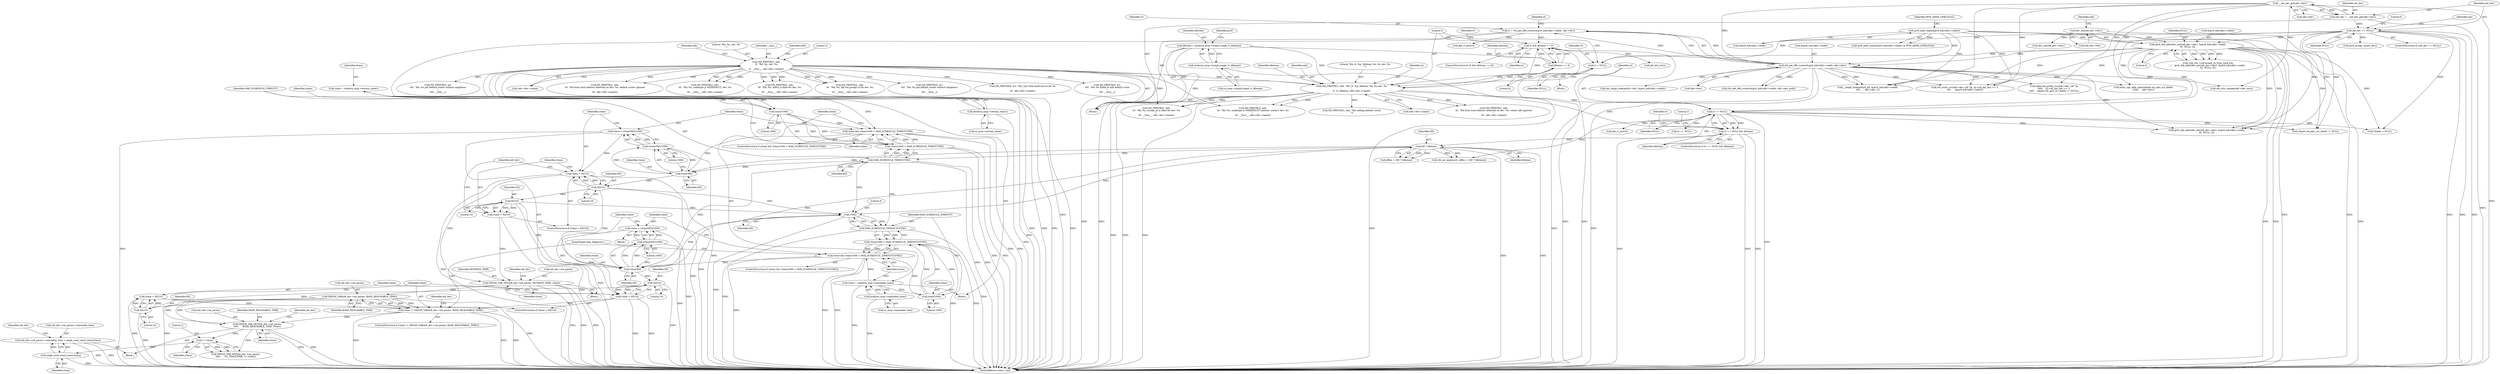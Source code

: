 digraph "0_linux_6fd99094de2b83d1d4c8457f2c83483b2828e75a@API" {
"1000707" [label="(Call,in6_dev->nd_parms->reachable_time = neigh_rand_reach_time(rtime))"];
"1000713" [label="(Call,neigh_rand_reach_time(rtime))"];
"1000704" [label="(Call,3 * rtime)"];
"1000693" [label="(Call,NEIGH_VAR_SET(in6_dev->nd_parms,\n\t\t\t\t\t      BASE_REACHABLE_TIME, rtime))"];
"1000687" [label="(Call,NEIGH_VAR(in6_dev->nd_parms, BASE_REACHABLE_TIME))"];
"1000633" [label="(Call,NEIGH_VAR_SET(in6_dev->nd_parms, RETRANS_TIME, rtime))"];
"1000628" [label="(Call,rtime = HZ/10)"];
"1000630" [label="(Call,HZ/10)"];
"1000625" [label="(Call,HZ/10)"];
"1000618" [label="(Call,rtime*HZ)"];
"1000605" [label="(Call,rtime && rtime/1000 < MAX_SCHEDULE_TIMEOUT/HZ)"];
"1000598" [label="(Call,rtime = ntohl(ra_msg->retrans_timer))"];
"1000600" [label="(Call,ntohl(ra_msg->retrans_timer))"];
"1000608" [label="(Call,rtime/1000)"];
"1000607" [label="(Call,rtime/1000 < MAX_SCHEDULE_TIMEOUT/HZ)"];
"1000611" [label="(Call,MAX_SCHEDULE_TIMEOUT/HZ)"];
"1000538" [label="(Call,HZ * lifetime)"];
"1000453" [label="(Call,rt == NULL && lifetime)"];
"1000454" [label="(Call,rt == NULL)"];
"1000441" [label="(Call,ND_PRINTK(3, info, \"RA: rt: %p  lifetime: %d, for dev: %s\n\",\n\t\t  rt, lifetime, skb->dev->name))"];
"1000154" [label="(Call,ND_PRINTK(2, info,\n\t\t  \"RA: %s, dev: %s\n\",\n\t\t  __func__, skb->dev->name))"];
"1000430" [label="(Call,rt && lifetime == 0)"];
"1000391" [label="(Call,rt = rt6_get_dflt_router(&ipv6_hdr(skb)->saddr, skb->dev))"];
"1000393" [label="(Call,rt6_get_dflt_router(&ipv6_hdr(skb)->saddr, skb->dev))"];
"1000167" [label="(Call,ipv6_addr_type(&ipv6_hdr(skb)->saddr))"];
"1000339" [label="(Call,ipv6_chk_addr(dev_net(in6_dev->dev), &ipv6_hdr(skb)->saddr,\n\t\t\t  NULL, 0))"];
"1000340" [label="(Call,dev_net(in6_dev->dev))"];
"1000209" [label="(Call,in6_dev == NULL)"];
"1000202" [label="(Call,in6_dev = __in6_dev_get(skb->dev))"];
"1000204" [label="(Call,__in6_dev_get(skb->dev))"];
"1000432" [label="(Call,lifetime == 0)"];
"1000362" [label="(Call,lifetime = ntohs(ra_msg->icmph.icmp6_rt_lifetime))"];
"1000364" [label="(Call,ntohs(ra_msg->icmph.icmp6_rt_lifetime))"];
"1000438" [label="(Call,rt = NULL)"];
"1000623" [label="(Call,rtime < HZ/10)"];
"1000615" [label="(Call,rtime = (rtime*HZ)/1000)"];
"1000617" [label="(Call,(rtime*HZ)/1000)"];
"1000685" [label="(Call,rtime != NEIGH_VAR(in6_dev->nd_parms, BASE_REACHABLE_TIME))"];
"1000679" [label="(Call,rtime = HZ/10)"];
"1000681" [label="(Call,HZ/10)"];
"1000676" [label="(Call,HZ/10)"];
"1000669" [label="(Call,rtime*HZ)"];
"1000654" [label="(Call,rtime && rtime/1000 < MAX_SCHEDULE_TIMEOUT/(3*HZ))"];
"1000647" [label="(Call,rtime = ntohl(ra_msg->reachable_time))"];
"1000649" [label="(Call,ntohl(ra_msg->reachable_time))"];
"1000657" [label="(Call,rtime/1000)"];
"1000656" [label="(Call,rtime/1000 < MAX_SCHEDULE_TIMEOUT/(3*HZ))"];
"1000660" [label="(Call,MAX_SCHEDULE_TIMEOUT/(3*HZ))"];
"1000662" [label="(Call,3*HZ)"];
"1000674" [label="(Call,rtime < HZ/10)"];
"1000666" [label="(Call,rtime = (rtime*HZ)/1000)"];
"1000668" [label="(Call,(rtime*HZ)/1000)"];
"1000365" [label="(Call,ra_msg->icmph.icmp6_rt_lifetime)"];
"1000723" [label="(JumpTarget,skip_linkparms:)"];
"1000667" [label="(Identifier,rtime)"];
"1000453" [label="(Call,rt == NULL && lifetime)"];
"1000391" [label="(Call,rt = rt6_get_dflt_router(&ipv6_hdr(skb)->saddr, skb->dev))"];
"1000699" [label="(Call,NEIGH_VAR_SET(in6_dev->nd_parms,\n\t\t\t\t\t      GC_STALETIME, 3 * rtime))"];
"1000681" [label="(Call,HZ/10)"];
"1000672" [label="(Literal,1000)"];
"1000340" [label="(Call,dev_net(in6_dev->dev))"];
"1000371" [label="(Identifier,pref)"];
"1000661" [label="(Identifier,MAX_SCHEDULE_TIMEOUT)"];
"1000622" [label="(ControlStructure,if (rtime < HZ/10))"];
"1000680" [label="(Identifier,rtime)"];
"1000686" [label="(Identifier,rtime)"];
"1000362" [label="(Call,lifetime = ntohs(ra_msg->icmph.icmp6_rt_lifetime))"];
"1000363" [label="(Identifier,lifetime)"];
"1000628" [label="(Call,rtime = HZ/10)"];
"1000694" [label="(Call,in6_dev->nd_parms)"];
"1000819" [label="(Call,ND_PRINTK(2, info,\n\t\t\t  \"RA from local address detected on dev: %s: router info ignored.\n\",\n\t\t\t  skb->dev->name))"];
"1000684" [label="(ControlStructure,if (rtime != NEIGH_VAR(in6_dev->nd_parms, BASE_REACHABLE_TIME)))"];
"1000691" [label="(Identifier,BASE_REACHABLE_TIME)"];
"1000635" [label="(Identifier,in6_dev)"];
"1000675" [label="(Identifier,rtime)"];
"1000713" [label="(Call,neigh_rand_reach_time(rtime))"];
"1000352" [label="(Call,ND_PRINTK(2, info,\n\t\t\t  \"RA from local address detected on dev: %s: default router ignored\n\",\n\t\t\t  skb->dev->name))"];
"1000158" [label="(Identifier,__func__)"];
"1000403" [label="(Identifier,rt)"];
"1000601" [label="(Call,ra_msg->retrans_timer)"];
"1000444" [label="(Literal,\"RA: rt: %p  lifetime: %d, for dev: %s\n\")"];
"1000154" [label="(Call,ND_PRINTK(2, info,\n\t\t  \"RA: %s, dev: %s\n\",\n\t\t  __func__, skb->dev->name))"];
"1000436" [label="(Call,ip6_del_rt(rt))"];
"1000608" [label="(Call,rtime/1000)"];
"1000688" [label="(Call,in6_dev->nd_parms)"];
"1000658" [label="(Identifier,rtime)"];
"1000806" [label="(Call,ipv6_chk_addr(dev_net(in6_dev->dev), &ipv6_hdr(skb)->saddr,\n\t\t\t  NULL, 0))"];
"1000632" [label="(Literal,10)"];
"1000614" [label="(Block,)"];
"1000433" [label="(Identifier,lifetime)"];
"1000615" [label="(Call,rtime = (rtime*HZ)/1000)"];
"1000900" [label="(Call,rt6_route_rcv(skb->dev, (u8 *)p, (p->nd_opt_len) << 3,\n\t\t\t\t      &ipv6_hdr(skb)->saddr))"];
"1000226" [label="(Identifier,opt)"];
"1000625" [label="(Call,HZ/10)"];
"1000437" [label="(Identifier,rt)"];
"1000605" [label="(Call,rtime && rtime/1000 < MAX_SCHEDULE_TIMEOUT/HZ)"];
"1000705" [label="(Literal,3)"];
"1000683" [label="(Literal,10)"];
"1000650" [label="(Call,ra_msg->reachable_time)"];
"1000666" [label="(Call,rtime = (rtime*HZ)/1000)"];
"1000620" [label="(Identifier,HZ)"];
"1000455" [label="(Identifier,rt)"];
"1000611" [label="(Call,MAX_SCHEDULE_TIMEOUT/HZ)"];
"1000454" [label="(Call,rt == NULL)"];
"1000204" [label="(Call,__in6_dev_get(skb->dev))"];
"1000787" [label="(Call,ND_PRINTK(2, info,\n\t\t\t  \"RA: %s, accept_ra is false for dev: %s\n\",\n\t\t\t  __func__, skb->dev->name))"];
"1000634" [label="(Call,in6_dev->nd_parms)"];
"1000421" [label="(Call,ND_PRINTK(0, err,\n\t\t\t\t  \"RA: %s got default router without neighbour\n\",\n\t\t\t\t  __func__))"];
"1000435" [label="(Block,)"];
"1000630" [label="(Call,HZ/10)"];
"1000205" [label="(Call,skb->dev)"];
"1000677" [label="(Identifier,HZ)"];
"1000708" [label="(Call,in6_dev->nd_parms->reachable_time)"];
"1000173" [label="(Identifier,IPV6_ADDR_LINKLOCAL)"];
"1000432" [label="(Call,lifetime == 0)"];
"1000637" [label="(Identifier,RETRANS_TIME)"];
"1000623" [label="(Call,rtime < HZ/10)"];
"1001104" [label="(MethodReturn,static void)"];
"1000536" [label="(Call,jiffies + (HZ * lifetime))"];
"1000434" [label="(Literal,0)"];
"1000459" [label="(Call,ND_PRINTK(3, info, \"RA: adding default router\n\"))"];
"1000687" [label="(Call,NEIGH_VAR(in6_dev->nd_parms, BASE_REACHABLE_TIME))"];
"1000112" [label="(Block,)"];
"1000159" [label="(Call,skb->dev->name)"];
"1000349" [label="(Identifier,NULL)"];
"1000607" [label="(Call,rtime/1000 < MAX_SCHEDULE_TIMEOUT/HZ)"];
"1000238" [label="(Call,ipv6_accept_ra(in6_dev))"];
"1000259" [label="(Call,ND_PRINTK(2, info,\n\t\t\t  \"RA: %s, nodetype is NODEFAULT, dev: %s\n\",\n\t\t\t  __func__, skb->dev->name))"];
"1000618" [label="(Call,rtime*HZ)"];
"1000344" [label="(Call,&ipv6_hdr(skb)->saddr)"];
"1000633" [label="(Call,NEIGH_VAR_SET(in6_dev->nd_parms, RETRANS_TIME, rtime))"];
"1000697" [label="(Identifier,BASE_REACHABLE_TIME)"];
"1000617" [label="(Call,(rtime*HZ)/1000)"];
"1000671" [label="(Identifier,HZ)"];
"1000669" [label="(Call,rtime*HZ)"];
"1000674" [label="(Call,rtime < HZ/10)"];
"1000682" [label="(Identifier,HZ)"];
"1000209" [label="(Call,in6_dev == NULL)"];
"1000393" [label="(Call,rt6_get_dflt_router(&ipv6_hdr(skb)->saddr, skb->dev))"];
"1000613" [label="(Identifier,HZ)"];
"1000430" [label="(Call,rt && lifetime == 0)"];
"1000438" [label="(Call,rt = NULL)"];
"1000446" [label="(Identifier,lifetime)"];
"1000659" [label="(Literal,1000)"];
"1000695" [label="(Identifier,in6_dev)"];
"1000664" [label="(Identifier,HZ)"];
"1000807" [label="(Call,dev_net(in6_dev->dev))"];
"1000439" [label="(Identifier,rt)"];
"1000443" [label="(Identifier,info)"];
"1000685" [label="(Call,rtime != NEIGH_VAR(in6_dev->nd_parms, BASE_REACHABLE_TIME))"];
"1000663" [label="(Literal,3)"];
"1000392" [label="(Identifier,rt)"];
"1000332" [label="(Call,!in6_dev->cnf.accept_ra_from_local &&\n\t    ipv6_chk_addr(dev_net(in6_dev->dev), &ipv6_hdr(skb)->saddr,\n\t\t\t  NULL, 0))"];
"1000631" [label="(Identifier,HZ)"];
"1000616" [label="(Identifier,rtime)"];
"1000692" [label="(Block,)"];
"1000599" [label="(Identifier,rtime)"];
"1000166" [label="(Call,ipv6_addr_type(&ipv6_hdr(skb)->saddr) & IPV6_ADDR_LINKLOCAL)"];
"1000426" [label="(Call,ip6_rt_put(rt))"];
"1000629" [label="(Identifier,rtime)"];
"1000431" [label="(Identifier,rt)"];
"1000407" [label="(Call,dst_neigh_lookup(&rt->dst, &ipv6_hdr(skb)->saddr))"];
"1000701" [label="(Identifier,in6_dev)"];
"1000208" [label="(ControlStructure,if (in6_dev == NULL))"];
"1000156" [label="(Identifier,info)"];
"1000320" [label="(Call,ND_PRINTK(2, info,\n\t\t\t  \"RA: %s, defrtr is false for dev: %s\n\",\n\t\t\t  __func__, skb->dev->name))"];
"1000457" [label="(Identifier,lifetime)"];
"1000627" [label="(Literal,10)"];
"1000211" [label="(Identifier,NULL)"];
"1000241" [label="(Call,ND_PRINTK(2, info,\n\t\t\t  \"RA: %s, did not accept ra for dev: %s\n\",\n\t\t\t  __func__, skb->dev->name))"];
"1000704" [label="(Call,3 * rtime)"];
"1000626" [label="(Identifier,HZ)"];
"1000656" [label="(Call,rtime/1000 < MAX_SCHEDULE_TIMEOUT/(3*HZ))"];
"1000210" [label="(Identifier,in6_dev)"];
"1000670" [label="(Identifier,rtime)"];
"1000660" [label="(Call,MAX_SCHEDULE_TIMEOUT/(3*HZ))"];
"1000673" [label="(ControlStructure,if (rtime < HZ/10))"];
"1000442" [label="(Literal,3)"];
"1000214" [label="(Literal,0)"];
"1000364" [label="(Call,ntohs(ra_msg->icmph.icmp6_rt_lifetime))"];
"1000609" [label="(Identifier,rtime)"];
"1000203" [label="(Identifier,in6_dev)"];
"1000717" [label="(Identifier,in6_dev)"];
"1000706" [label="(Identifier,rtime)"];
"1000155" [label="(Literal,2)"];
"1000171" [label="(Identifier,skb)"];
"1000202" [label="(Call,in6_dev = __in6_dev_get(skb->dev))"];
"1000429" [label="(ControlStructure,if (rt && lifetime == 0))"];
"1000624" [label="(Identifier,rtime)"];
"1000460" [label="(Literal,3)"];
"1000399" [label="(Call,skb->dev)"];
"1001098" [label="(Call,ip6_rt_put(rt))"];
"1000963" [label="(Call,addrconf_prefix_rcv(skb->dev, (u8 *)p,\n\t\t\t\t\t    (p->nd_opt_len) << 3,\n\t\t\t\t\t    ndopts.nd_opts_src_lladdr != NULL))"];
"1000619" [label="(Identifier,rtime)"];
"1000729" [label="(Call,__neigh_lookup(&nd_tbl, &ipv6_hdr(skb)->saddr,\n\t\t\t\t       skb->dev, 1))"];
"1000452" [label="(ControlStructure,if (rt == NULL && lifetime))"];
"1000503" [label="(Call,ND_PRINTK(0, err,\n\t\t\t\t  \"RA: %s got default router without neighbour\n\",\n\t\t\t\t  __func__))"];
"1000456" [label="(Identifier,NULL)"];
"1000641" [label="(Identifier,in6_dev)"];
"1000648" [label="(Identifier,rtime)"];
"1000638" [label="(Identifier,rtime)"];
"1000476" [label="(Call,rt == NULL)"];
"1000539" [label="(Identifier,HZ)"];
"1000394" [label="(Call,&ipv6_hdr(skb)->saddr)"];
"1000600" [label="(Call,ntohl(ra_msg->retrans_timer))"];
"1000655" [label="(Identifier,rtime)"];
"1000465" [label="(Call,rt6_add_dflt_router(&ipv6_hdr(skb)->saddr, skb->dev, pref))"];
"1000654" [label="(Call,rtime && rtime/1000 < MAX_SCHEDULE_TIMEOUT/(3*HZ))"];
"1000157" [label="(Literal,\"RA: %s, dev: %s\n\")"];
"1000347" [label="(Identifier,skb)"];
"1000167" [label="(Call,ipv6_addr_type(&ipv6_hdr(skb)->saddr))"];
"1000604" [label="(ControlStructure,if (rtime && rtime/1000 < MAX_SCHEDULE_TIMEOUT/HZ))"];
"1000447" [label="(Call,skb->dev->name)"];
"1000714" [label="(Identifier,rtime)"];
"1000693" [label="(Call,NEIGH_VAR_SET(in6_dev->nd_parms,\n\t\t\t\t\t      BASE_REACHABLE_TIME, rtime))"];
"1000925" [label="(Call,ND_PRINTK(2, info,\n\t\t\t  \"RA: %s, nodetype is NODEFAULT (interior routes), dev: %s\n\",\n\t\t\t  __func__, skb->dev->name))"];
"1000657" [label="(Call,rtime/1000)"];
"1000649" [label="(Call,ntohl(ra_msg->reachable_time))"];
"1000647" [label="(Call,rtime = ntohl(ra_msg->reachable_time))"];
"1000213" [label="(Call,ND_PRINTK(0, err, \"RA: can't find inet6 device for %s\n\",\n\t\t\t  skb->dev->name))"];
"1000440" [label="(Identifier,NULL)"];
"1000534" [label="(Call,rt6_set_expires(rt, jiffies + (HZ * lifetime)))"];
"1000480" [label="(Call,ND_PRINTK(0, err,\n\t\t\t\t  \"RA: %s failed to add default route\n\",\n\t\t\t\t  __func__))"];
"1000668" [label="(Call,(rtime*HZ)/1000)"];
"1000662" [label="(Call,3*HZ)"];
"1000975" [label="(Call,ndopts.nd_opts_src_lladdr != NULL)"];
"1000168" [label="(Call,&ipv6_hdr(skb)->saddr)"];
"1001055" [label="(Call,rt6_mtu_change(skb->dev, mtu))"];
"1000441" [label="(Call,ND_PRINTK(3, info, \"RA: rt: %p  lifetime: %d, for dev: %s\n\",\n\t\t  rt, lifetime, skb->dev->name))"];
"1000621" [label="(Literal,1000)"];
"1000707" [label="(Call,in6_dev->nd_parms->reachable_time = neigh_rand_reach_time(rtime))"];
"1000679" [label="(Call,rtime = HZ/10)"];
"1000540" [label="(Identifier,lifetime)"];
"1000610" [label="(Literal,1000)"];
"1000339" [label="(Call,ipv6_chk_addr(dev_net(in6_dev->dev), &ipv6_hdr(skb)->saddr,\n\t\t\t  NULL, 0))"];
"1000350" [label="(Literal,0)"];
"1000698" [label="(Identifier,rtime)"];
"1000598" [label="(Call,rtime = ntohl(ra_msg->retrans_timer))"];
"1000676" [label="(Call,HZ/10)"];
"1000606" [label="(Identifier,rtime)"];
"1000596" [label="(Block,)"];
"1000745" [label="(Call,*lladdr = NULL)"];
"1000538" [label="(Call,HZ * lifetime)"];
"1000445" [label="(Identifier,rt)"];
"1000665" [label="(Block,)"];
"1000341" [label="(Call,in6_dev->dev)"];
"1000612" [label="(Identifier,MAX_SCHEDULE_TIMEOUT)"];
"1000518" [label="(Identifier,rt)"];
"1000678" [label="(Literal,10)"];
"1000653" [label="(ControlStructure,if (rtime && rtime/1000 < MAX_SCHEDULE_TIMEOUT/(3*HZ)))"];
"1000755" [label="(Call,ndisc_opt_addr_data(ndopts.nd_opts_src_lladdr,\n\t\t\t\t\t\t     skb->dev))"];
"1000707" -> "1000692"  [label="AST: "];
"1000707" -> "1000713"  [label="CFG: "];
"1000708" -> "1000707"  [label="AST: "];
"1000713" -> "1000707"  [label="AST: "];
"1000717" -> "1000707"  [label="CFG: "];
"1000707" -> "1001104"  [label="DDG: "];
"1000707" -> "1001104"  [label="DDG: "];
"1000713" -> "1000707"  [label="DDG: "];
"1000713" -> "1000714"  [label="CFG: "];
"1000714" -> "1000713"  [label="AST: "];
"1000713" -> "1001104"  [label="DDG: "];
"1000704" -> "1000713"  [label="DDG: "];
"1000704" -> "1000699"  [label="AST: "];
"1000704" -> "1000706"  [label="CFG: "];
"1000705" -> "1000704"  [label="AST: "];
"1000706" -> "1000704"  [label="AST: "];
"1000699" -> "1000704"  [label="CFG: "];
"1000704" -> "1000699"  [label="DDG: "];
"1000704" -> "1000699"  [label="DDG: "];
"1000693" -> "1000704"  [label="DDG: "];
"1000693" -> "1000692"  [label="AST: "];
"1000693" -> "1000698"  [label="CFG: "];
"1000694" -> "1000693"  [label="AST: "];
"1000697" -> "1000693"  [label="AST: "];
"1000698" -> "1000693"  [label="AST: "];
"1000701" -> "1000693"  [label="CFG: "];
"1000693" -> "1001104"  [label="DDG: "];
"1000693" -> "1001104"  [label="DDG: "];
"1000687" -> "1000693"  [label="DDG: "];
"1000687" -> "1000693"  [label="DDG: "];
"1000685" -> "1000693"  [label="DDG: "];
"1000693" -> "1000699"  [label="DDG: "];
"1000687" -> "1000685"  [label="AST: "];
"1000687" -> "1000691"  [label="CFG: "];
"1000688" -> "1000687"  [label="AST: "];
"1000691" -> "1000687"  [label="AST: "];
"1000685" -> "1000687"  [label="CFG: "];
"1000687" -> "1001104"  [label="DDG: "];
"1000687" -> "1001104"  [label="DDG: "];
"1000687" -> "1000685"  [label="DDG: "];
"1000687" -> "1000685"  [label="DDG: "];
"1000633" -> "1000687"  [label="DDG: "];
"1000633" -> "1000614"  [label="AST: "];
"1000633" -> "1000638"  [label="CFG: "];
"1000634" -> "1000633"  [label="AST: "];
"1000637" -> "1000633"  [label="AST: "];
"1000638" -> "1000633"  [label="AST: "];
"1000641" -> "1000633"  [label="CFG: "];
"1000633" -> "1001104"  [label="DDG: "];
"1000633" -> "1001104"  [label="DDG: "];
"1000633" -> "1001104"  [label="DDG: "];
"1000628" -> "1000633"  [label="DDG: "];
"1000623" -> "1000633"  [label="DDG: "];
"1000628" -> "1000622"  [label="AST: "];
"1000628" -> "1000630"  [label="CFG: "];
"1000629" -> "1000628"  [label="AST: "];
"1000630" -> "1000628"  [label="AST: "];
"1000635" -> "1000628"  [label="CFG: "];
"1000628" -> "1001104"  [label="DDG: "];
"1000630" -> "1000628"  [label="DDG: "];
"1000630" -> "1000628"  [label="DDG: "];
"1000630" -> "1000632"  [label="CFG: "];
"1000631" -> "1000630"  [label="AST: "];
"1000632" -> "1000630"  [label="AST: "];
"1000630" -> "1001104"  [label="DDG: "];
"1000625" -> "1000630"  [label="DDG: "];
"1000630" -> "1000662"  [label="DDG: "];
"1000630" -> "1000669"  [label="DDG: "];
"1000625" -> "1000623"  [label="AST: "];
"1000625" -> "1000627"  [label="CFG: "];
"1000626" -> "1000625"  [label="AST: "];
"1000627" -> "1000625"  [label="AST: "];
"1000623" -> "1000625"  [label="CFG: "];
"1000625" -> "1001104"  [label="DDG: "];
"1000625" -> "1000623"  [label="DDG: "];
"1000625" -> "1000623"  [label="DDG: "];
"1000618" -> "1000625"  [label="DDG: "];
"1000625" -> "1000662"  [label="DDG: "];
"1000625" -> "1000669"  [label="DDG: "];
"1000618" -> "1000617"  [label="AST: "];
"1000618" -> "1000620"  [label="CFG: "];
"1000619" -> "1000618"  [label="AST: "];
"1000620" -> "1000618"  [label="AST: "];
"1000621" -> "1000618"  [label="CFG: "];
"1000618" -> "1000617"  [label="DDG: "];
"1000618" -> "1000617"  [label="DDG: "];
"1000605" -> "1000618"  [label="DDG: "];
"1000611" -> "1000618"  [label="DDG: "];
"1000538" -> "1000618"  [label="DDG: "];
"1000605" -> "1000604"  [label="AST: "];
"1000605" -> "1000606"  [label="CFG: "];
"1000605" -> "1000607"  [label="CFG: "];
"1000606" -> "1000605"  [label="AST: "];
"1000607" -> "1000605"  [label="AST: "];
"1000616" -> "1000605"  [label="CFG: "];
"1000648" -> "1000605"  [label="CFG: "];
"1000605" -> "1001104"  [label="DDG: "];
"1000605" -> "1001104"  [label="DDG: "];
"1000598" -> "1000605"  [label="DDG: "];
"1000608" -> "1000605"  [label="DDG: "];
"1000607" -> "1000605"  [label="DDG: "];
"1000607" -> "1000605"  [label="DDG: "];
"1000598" -> "1000596"  [label="AST: "];
"1000598" -> "1000600"  [label="CFG: "];
"1000599" -> "1000598"  [label="AST: "];
"1000600" -> "1000598"  [label="AST: "];
"1000606" -> "1000598"  [label="CFG: "];
"1000598" -> "1001104"  [label="DDG: "];
"1000600" -> "1000598"  [label="DDG: "];
"1000598" -> "1000608"  [label="DDG: "];
"1000600" -> "1000601"  [label="CFG: "];
"1000601" -> "1000600"  [label="AST: "];
"1000600" -> "1001104"  [label="DDG: "];
"1000608" -> "1000607"  [label="AST: "];
"1000608" -> "1000610"  [label="CFG: "];
"1000609" -> "1000608"  [label="AST: "];
"1000610" -> "1000608"  [label="AST: "];
"1000612" -> "1000608"  [label="CFG: "];
"1000608" -> "1000607"  [label="DDG: "];
"1000608" -> "1000607"  [label="DDG: "];
"1000607" -> "1000611"  [label="CFG: "];
"1000611" -> "1000607"  [label="AST: "];
"1000607" -> "1001104"  [label="DDG: "];
"1000607" -> "1001104"  [label="DDG: "];
"1000611" -> "1000607"  [label="DDG: "];
"1000611" -> "1000607"  [label="DDG: "];
"1000611" -> "1000613"  [label="CFG: "];
"1000612" -> "1000611"  [label="AST: "];
"1000613" -> "1000611"  [label="AST: "];
"1000611" -> "1001104"  [label="DDG: "];
"1000611" -> "1001104"  [label="DDG: "];
"1000538" -> "1000611"  [label="DDG: "];
"1000611" -> "1000660"  [label="DDG: "];
"1000611" -> "1000662"  [label="DDG: "];
"1000611" -> "1000669"  [label="DDG: "];
"1000538" -> "1000536"  [label="AST: "];
"1000538" -> "1000540"  [label="CFG: "];
"1000539" -> "1000538"  [label="AST: "];
"1000540" -> "1000538"  [label="AST: "];
"1000536" -> "1000538"  [label="CFG: "];
"1000538" -> "1001104"  [label="DDG: "];
"1000538" -> "1001104"  [label="DDG: "];
"1000538" -> "1000534"  [label="DDG: "];
"1000538" -> "1000534"  [label="DDG: "];
"1000538" -> "1000536"  [label="DDG: "];
"1000538" -> "1000536"  [label="DDG: "];
"1000453" -> "1000538"  [label="DDG: "];
"1000538" -> "1000662"  [label="DDG: "];
"1000538" -> "1000669"  [label="DDG: "];
"1000453" -> "1000452"  [label="AST: "];
"1000453" -> "1000454"  [label="CFG: "];
"1000453" -> "1000457"  [label="CFG: "];
"1000454" -> "1000453"  [label="AST: "];
"1000457" -> "1000453"  [label="AST: "];
"1000460" -> "1000453"  [label="CFG: "];
"1000518" -> "1000453"  [label="CFG: "];
"1000453" -> "1001104"  [label="DDG: "];
"1000453" -> "1001104"  [label="DDG: "];
"1000453" -> "1001104"  [label="DDG: "];
"1000454" -> "1000453"  [label="DDG: "];
"1000454" -> "1000453"  [label="DDG: "];
"1000441" -> "1000453"  [label="DDG: "];
"1000454" -> "1000456"  [label="CFG: "];
"1000455" -> "1000454"  [label="AST: "];
"1000456" -> "1000454"  [label="AST: "];
"1000457" -> "1000454"  [label="CFG: "];
"1000454" -> "1001104"  [label="DDG: "];
"1000441" -> "1000454"  [label="DDG: "];
"1000339" -> "1000454"  [label="DDG: "];
"1000209" -> "1000454"  [label="DDG: "];
"1000454" -> "1000476"  [label="DDG: "];
"1000454" -> "1000534"  [label="DDG: "];
"1000454" -> "1000745"  [label="DDG: "];
"1000454" -> "1000806"  [label="DDG: "];
"1000454" -> "1000975"  [label="DDG: "];
"1000454" -> "1001098"  [label="DDG: "];
"1000441" -> "1000112"  [label="AST: "];
"1000441" -> "1000447"  [label="CFG: "];
"1000442" -> "1000441"  [label="AST: "];
"1000443" -> "1000441"  [label="AST: "];
"1000444" -> "1000441"  [label="AST: "];
"1000445" -> "1000441"  [label="AST: "];
"1000446" -> "1000441"  [label="AST: "];
"1000447" -> "1000441"  [label="AST: "];
"1000455" -> "1000441"  [label="CFG: "];
"1000441" -> "1001104"  [label="DDG: "];
"1000441" -> "1001104"  [label="DDG: "];
"1000441" -> "1001104"  [label="DDG: "];
"1000154" -> "1000441"  [label="DDG: "];
"1000154" -> "1000441"  [label="DDG: "];
"1000430" -> "1000441"  [label="DDG: "];
"1000438" -> "1000441"  [label="DDG: "];
"1000432" -> "1000441"  [label="DDG: "];
"1000362" -> "1000441"  [label="DDG: "];
"1000441" -> "1000459"  [label="DDG: "];
"1000441" -> "1000787"  [label="DDG: "];
"1000441" -> "1000787"  [label="DDG: "];
"1000441" -> "1000819"  [label="DDG: "];
"1000441" -> "1000819"  [label="DDG: "];
"1000441" -> "1000925"  [label="DDG: "];
"1000441" -> "1000925"  [label="DDG: "];
"1000154" -> "1000112"  [label="AST: "];
"1000154" -> "1000159"  [label="CFG: "];
"1000155" -> "1000154"  [label="AST: "];
"1000156" -> "1000154"  [label="AST: "];
"1000157" -> "1000154"  [label="AST: "];
"1000158" -> "1000154"  [label="AST: "];
"1000159" -> "1000154"  [label="AST: "];
"1000171" -> "1000154"  [label="CFG: "];
"1000154" -> "1001104"  [label="DDG: "];
"1000154" -> "1001104"  [label="DDG: "];
"1000154" -> "1001104"  [label="DDG: "];
"1000154" -> "1001104"  [label="DDG: "];
"1000154" -> "1000213"  [label="DDG: "];
"1000154" -> "1000241"  [label="DDG: "];
"1000154" -> "1000241"  [label="DDG: "];
"1000154" -> "1000241"  [label="DDG: "];
"1000154" -> "1000259"  [label="DDG: "];
"1000154" -> "1000259"  [label="DDG: "];
"1000154" -> "1000259"  [label="DDG: "];
"1000154" -> "1000320"  [label="DDG: "];
"1000154" -> "1000320"  [label="DDG: "];
"1000154" -> "1000320"  [label="DDG: "];
"1000154" -> "1000352"  [label="DDG: "];
"1000154" -> "1000352"  [label="DDG: "];
"1000154" -> "1000421"  [label="DDG: "];
"1000154" -> "1000480"  [label="DDG: "];
"1000154" -> "1000503"  [label="DDG: "];
"1000154" -> "1000787"  [label="DDG: "];
"1000154" -> "1000925"  [label="DDG: "];
"1000430" -> "1000429"  [label="AST: "];
"1000430" -> "1000431"  [label="CFG: "];
"1000430" -> "1000432"  [label="CFG: "];
"1000431" -> "1000430"  [label="AST: "];
"1000432" -> "1000430"  [label="AST: "];
"1000437" -> "1000430"  [label="CFG: "];
"1000442" -> "1000430"  [label="CFG: "];
"1000430" -> "1001104"  [label="DDG: "];
"1000430" -> "1001104"  [label="DDG: "];
"1000391" -> "1000430"  [label="DDG: "];
"1000432" -> "1000430"  [label="DDG: "];
"1000432" -> "1000430"  [label="DDG: "];
"1000430" -> "1000436"  [label="DDG: "];
"1000391" -> "1000112"  [label="AST: "];
"1000391" -> "1000393"  [label="CFG: "];
"1000392" -> "1000391"  [label="AST: "];
"1000393" -> "1000391"  [label="AST: "];
"1000403" -> "1000391"  [label="CFG: "];
"1000391" -> "1001104"  [label="DDG: "];
"1000393" -> "1000391"  [label="DDG: "];
"1000393" -> "1000391"  [label="DDG: "];
"1000391" -> "1000426"  [label="DDG: "];
"1000393" -> "1000399"  [label="CFG: "];
"1000394" -> "1000393"  [label="AST: "];
"1000399" -> "1000393"  [label="AST: "];
"1000393" -> "1001104"  [label="DDG: "];
"1000393" -> "1001104"  [label="DDG: "];
"1000167" -> "1000393"  [label="DDG: "];
"1000339" -> "1000393"  [label="DDG: "];
"1000204" -> "1000393"  [label="DDG: "];
"1000393" -> "1000407"  [label="DDG: "];
"1000393" -> "1000465"  [label="DDG: "];
"1000393" -> "1000465"  [label="DDG: "];
"1000393" -> "1000729"  [label="DDG: "];
"1000393" -> "1000729"  [label="DDG: "];
"1000393" -> "1000755"  [label="DDG: "];
"1000393" -> "1000806"  [label="DDG: "];
"1000393" -> "1000900"  [label="DDG: "];
"1000393" -> "1000900"  [label="DDG: "];
"1000393" -> "1000963"  [label="DDG: "];
"1000393" -> "1001055"  [label="DDG: "];
"1000167" -> "1000166"  [label="AST: "];
"1000167" -> "1000168"  [label="CFG: "];
"1000168" -> "1000167"  [label="AST: "];
"1000173" -> "1000167"  [label="CFG: "];
"1000167" -> "1001104"  [label="DDG: "];
"1000167" -> "1000166"  [label="DDG: "];
"1000167" -> "1000339"  [label="DDG: "];
"1000167" -> "1000729"  [label="DDG: "];
"1000167" -> "1000806"  [label="DDG: "];
"1000167" -> "1000900"  [label="DDG: "];
"1000339" -> "1000332"  [label="AST: "];
"1000339" -> "1000350"  [label="CFG: "];
"1000340" -> "1000339"  [label="AST: "];
"1000344" -> "1000339"  [label="AST: "];
"1000349" -> "1000339"  [label="AST: "];
"1000350" -> "1000339"  [label="AST: "];
"1000332" -> "1000339"  [label="CFG: "];
"1000339" -> "1001104"  [label="DDG: "];
"1000339" -> "1001104"  [label="DDG: "];
"1000339" -> "1001104"  [label="DDG: "];
"1000339" -> "1000332"  [label="DDG: "];
"1000339" -> "1000332"  [label="DDG: "];
"1000339" -> "1000332"  [label="DDG: "];
"1000339" -> "1000332"  [label="DDG: "];
"1000340" -> "1000339"  [label="DDG: "];
"1000209" -> "1000339"  [label="DDG: "];
"1000339" -> "1000438"  [label="DDG: "];
"1000339" -> "1000729"  [label="DDG: "];
"1000339" -> "1000745"  [label="DDG: "];
"1000339" -> "1000806"  [label="DDG: "];
"1000339" -> "1000806"  [label="DDG: "];
"1000339" -> "1000900"  [label="DDG: "];
"1000339" -> "1000975"  [label="DDG: "];
"1000340" -> "1000341"  [label="CFG: "];
"1000341" -> "1000340"  [label="AST: "];
"1000347" -> "1000340"  [label="CFG: "];
"1000340" -> "1001104"  [label="DDG: "];
"1000340" -> "1000807"  [label="DDG: "];
"1000209" -> "1000208"  [label="AST: "];
"1000209" -> "1000211"  [label="CFG: "];
"1000210" -> "1000209"  [label="AST: "];
"1000211" -> "1000209"  [label="AST: "];
"1000214" -> "1000209"  [label="CFG: "];
"1000226" -> "1000209"  [label="CFG: "];
"1000209" -> "1001104"  [label="DDG: "];
"1000209" -> "1001104"  [label="DDG: "];
"1000209" -> "1001104"  [label="DDG: "];
"1000202" -> "1000209"  [label="DDG: "];
"1000209" -> "1000238"  [label="DDG: "];
"1000209" -> "1000438"  [label="DDG: "];
"1000209" -> "1000745"  [label="DDG: "];
"1000209" -> "1000806"  [label="DDG: "];
"1000209" -> "1000975"  [label="DDG: "];
"1000202" -> "1000112"  [label="AST: "];
"1000202" -> "1000204"  [label="CFG: "];
"1000203" -> "1000202"  [label="AST: "];
"1000204" -> "1000202"  [label="AST: "];
"1000210" -> "1000202"  [label="CFG: "];
"1000202" -> "1001104"  [label="DDG: "];
"1000204" -> "1000202"  [label="DDG: "];
"1000204" -> "1000205"  [label="CFG: "];
"1000205" -> "1000204"  [label="AST: "];
"1000204" -> "1001104"  [label="DDG: "];
"1000204" -> "1000729"  [label="DDG: "];
"1000204" -> "1000755"  [label="DDG: "];
"1000204" -> "1000900"  [label="DDG: "];
"1000204" -> "1000963"  [label="DDG: "];
"1000204" -> "1001055"  [label="DDG: "];
"1000432" -> "1000434"  [label="CFG: "];
"1000433" -> "1000432"  [label="AST: "];
"1000434" -> "1000432"  [label="AST: "];
"1000362" -> "1000432"  [label="DDG: "];
"1000362" -> "1000112"  [label="AST: "];
"1000362" -> "1000364"  [label="CFG: "];
"1000363" -> "1000362"  [label="AST: "];
"1000364" -> "1000362"  [label="AST: "];
"1000371" -> "1000362"  [label="CFG: "];
"1000362" -> "1001104"  [label="DDG: "];
"1000362" -> "1001104"  [label="DDG: "];
"1000364" -> "1000362"  [label="DDG: "];
"1000364" -> "1000365"  [label="CFG: "];
"1000365" -> "1000364"  [label="AST: "];
"1000364" -> "1001104"  [label="DDG: "];
"1000438" -> "1000435"  [label="AST: "];
"1000438" -> "1000440"  [label="CFG: "];
"1000439" -> "1000438"  [label="AST: "];
"1000440" -> "1000438"  [label="AST: "];
"1000442" -> "1000438"  [label="CFG: "];
"1000623" -> "1000622"  [label="AST: "];
"1000624" -> "1000623"  [label="AST: "];
"1000629" -> "1000623"  [label="CFG: "];
"1000635" -> "1000623"  [label="CFG: "];
"1000623" -> "1001104"  [label="DDG: "];
"1000623" -> "1001104"  [label="DDG: "];
"1000615" -> "1000623"  [label="DDG: "];
"1000615" -> "1000614"  [label="AST: "];
"1000615" -> "1000617"  [label="CFG: "];
"1000616" -> "1000615"  [label="AST: "];
"1000617" -> "1000615"  [label="AST: "];
"1000624" -> "1000615"  [label="CFG: "];
"1000615" -> "1001104"  [label="DDG: "];
"1000617" -> "1000615"  [label="DDG: "];
"1000617" -> "1000615"  [label="DDG: "];
"1000617" -> "1000621"  [label="CFG: "];
"1000621" -> "1000617"  [label="AST: "];
"1000617" -> "1001104"  [label="DDG: "];
"1000685" -> "1000684"  [label="AST: "];
"1000686" -> "1000685"  [label="AST: "];
"1000695" -> "1000685"  [label="CFG: "];
"1000723" -> "1000685"  [label="CFG: "];
"1000685" -> "1001104"  [label="DDG: "];
"1000685" -> "1001104"  [label="DDG: "];
"1000685" -> "1001104"  [label="DDG: "];
"1000679" -> "1000685"  [label="DDG: "];
"1000674" -> "1000685"  [label="DDG: "];
"1000679" -> "1000673"  [label="AST: "];
"1000679" -> "1000681"  [label="CFG: "];
"1000680" -> "1000679"  [label="AST: "];
"1000681" -> "1000679"  [label="AST: "];
"1000686" -> "1000679"  [label="CFG: "];
"1000679" -> "1001104"  [label="DDG: "];
"1000681" -> "1000679"  [label="DDG: "];
"1000681" -> "1000679"  [label="DDG: "];
"1000681" -> "1000683"  [label="CFG: "];
"1000682" -> "1000681"  [label="AST: "];
"1000683" -> "1000681"  [label="AST: "];
"1000681" -> "1001104"  [label="DDG: "];
"1000676" -> "1000681"  [label="DDG: "];
"1000676" -> "1000674"  [label="AST: "];
"1000676" -> "1000678"  [label="CFG: "];
"1000677" -> "1000676"  [label="AST: "];
"1000678" -> "1000676"  [label="AST: "];
"1000674" -> "1000676"  [label="CFG: "];
"1000676" -> "1001104"  [label="DDG: "];
"1000676" -> "1000674"  [label="DDG: "];
"1000676" -> "1000674"  [label="DDG: "];
"1000669" -> "1000676"  [label="DDG: "];
"1000669" -> "1000668"  [label="AST: "];
"1000669" -> "1000671"  [label="CFG: "];
"1000670" -> "1000669"  [label="AST: "];
"1000671" -> "1000669"  [label="AST: "];
"1000672" -> "1000669"  [label="CFG: "];
"1000669" -> "1000668"  [label="DDG: "];
"1000669" -> "1000668"  [label="DDG: "];
"1000654" -> "1000669"  [label="DDG: "];
"1000662" -> "1000669"  [label="DDG: "];
"1000654" -> "1000653"  [label="AST: "];
"1000654" -> "1000655"  [label="CFG: "];
"1000654" -> "1000656"  [label="CFG: "];
"1000655" -> "1000654"  [label="AST: "];
"1000656" -> "1000654"  [label="AST: "];
"1000667" -> "1000654"  [label="CFG: "];
"1000723" -> "1000654"  [label="CFG: "];
"1000654" -> "1001104"  [label="DDG: "];
"1000654" -> "1001104"  [label="DDG: "];
"1000654" -> "1001104"  [label="DDG: "];
"1000647" -> "1000654"  [label="DDG: "];
"1000657" -> "1000654"  [label="DDG: "];
"1000656" -> "1000654"  [label="DDG: "];
"1000656" -> "1000654"  [label="DDG: "];
"1000647" -> "1000596"  [label="AST: "];
"1000647" -> "1000649"  [label="CFG: "];
"1000648" -> "1000647"  [label="AST: "];
"1000649" -> "1000647"  [label="AST: "];
"1000655" -> "1000647"  [label="CFG: "];
"1000647" -> "1001104"  [label="DDG: "];
"1000649" -> "1000647"  [label="DDG: "];
"1000647" -> "1000657"  [label="DDG: "];
"1000649" -> "1000650"  [label="CFG: "];
"1000650" -> "1000649"  [label="AST: "];
"1000649" -> "1001104"  [label="DDG: "];
"1000657" -> "1000656"  [label="AST: "];
"1000657" -> "1000659"  [label="CFG: "];
"1000658" -> "1000657"  [label="AST: "];
"1000659" -> "1000657"  [label="AST: "];
"1000661" -> "1000657"  [label="CFG: "];
"1000657" -> "1000656"  [label="DDG: "];
"1000657" -> "1000656"  [label="DDG: "];
"1000656" -> "1000660"  [label="CFG: "];
"1000660" -> "1000656"  [label="AST: "];
"1000656" -> "1001104"  [label="DDG: "];
"1000656" -> "1001104"  [label="DDG: "];
"1000660" -> "1000656"  [label="DDG: "];
"1000660" -> "1000656"  [label="DDG: "];
"1000660" -> "1000662"  [label="CFG: "];
"1000661" -> "1000660"  [label="AST: "];
"1000662" -> "1000660"  [label="AST: "];
"1000660" -> "1001104"  [label="DDG: "];
"1000660" -> "1001104"  [label="DDG: "];
"1000662" -> "1000660"  [label="DDG: "];
"1000662" -> "1000660"  [label="DDG: "];
"1000662" -> "1000664"  [label="CFG: "];
"1000663" -> "1000662"  [label="AST: "];
"1000664" -> "1000662"  [label="AST: "];
"1000662" -> "1001104"  [label="DDG: "];
"1000674" -> "1000673"  [label="AST: "];
"1000675" -> "1000674"  [label="AST: "];
"1000680" -> "1000674"  [label="CFG: "];
"1000686" -> "1000674"  [label="CFG: "];
"1000674" -> "1001104"  [label="DDG: "];
"1000674" -> "1001104"  [label="DDG: "];
"1000666" -> "1000674"  [label="DDG: "];
"1000666" -> "1000665"  [label="AST: "];
"1000666" -> "1000668"  [label="CFG: "];
"1000667" -> "1000666"  [label="AST: "];
"1000668" -> "1000666"  [label="AST: "];
"1000675" -> "1000666"  [label="CFG: "];
"1000666" -> "1001104"  [label="DDG: "];
"1000668" -> "1000666"  [label="DDG: "];
"1000668" -> "1000666"  [label="DDG: "];
"1000668" -> "1000672"  [label="CFG: "];
"1000672" -> "1000668"  [label="AST: "];
"1000668" -> "1001104"  [label="DDG: "];
}
